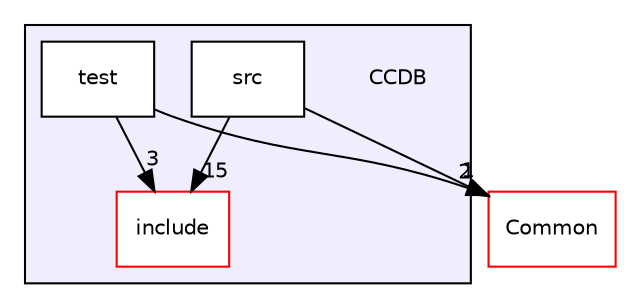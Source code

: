 digraph "/home/travis/build/AliceO2Group/AliceO2/CCDB" {
  bgcolor=transparent;
  compound=true
  node [ fontsize="10", fontname="Helvetica"];
  edge [ labelfontsize="10", labelfontname="Helvetica"];
  subgraph clusterdir_6af676bf18881990e4083e191d0e63e0 {
    graph [ bgcolor="#eeeeff", pencolor="black", label="" URL="dir_6af676bf18881990e4083e191d0e63e0.html"];
    dir_6af676bf18881990e4083e191d0e63e0 [shape=plaintext label="CCDB"];
    dir_59dc0f81c739431be85ac14fce2e92df [shape=box label="include" color="red" fillcolor="white" style="filled" URL="dir_59dc0f81c739431be85ac14fce2e92df.html"];
    dir_befd4b94ad9227be1ceff0153bf9ca7d [shape=box label="src" color="black" fillcolor="white" style="filled" URL="dir_befd4b94ad9227be1ceff0153bf9ca7d.html"];
    dir_2369a6e354873616c797d6d2a61a767f [shape=box label="test" color="black" fillcolor="white" style="filled" URL="dir_2369a6e354873616c797d6d2a61a767f.html"];
  }
  dir_4ab6b4cc6a7edbff49100e9123df213f [shape=box label="Common" color="red" URL="dir_4ab6b4cc6a7edbff49100e9123df213f.html"];
  dir_befd4b94ad9227be1ceff0153bf9ca7d->dir_59dc0f81c739431be85ac14fce2e92df [headlabel="15", labeldistance=1.5 headhref="dir_000021_000019.html"];
  dir_befd4b94ad9227be1ceff0153bf9ca7d->dir_4ab6b4cc6a7edbff49100e9123df213f [headlabel="1", labeldistance=1.5 headhref="dir_000021_000026.html"];
  dir_2369a6e354873616c797d6d2a61a767f->dir_59dc0f81c739431be85ac14fce2e92df [headlabel="3", labeldistance=1.5 headhref="dir_000022_000019.html"];
  dir_2369a6e354873616c797d6d2a61a767f->dir_4ab6b4cc6a7edbff49100e9123df213f [headlabel="2", labeldistance=1.5 headhref="dir_000022_000026.html"];
}
